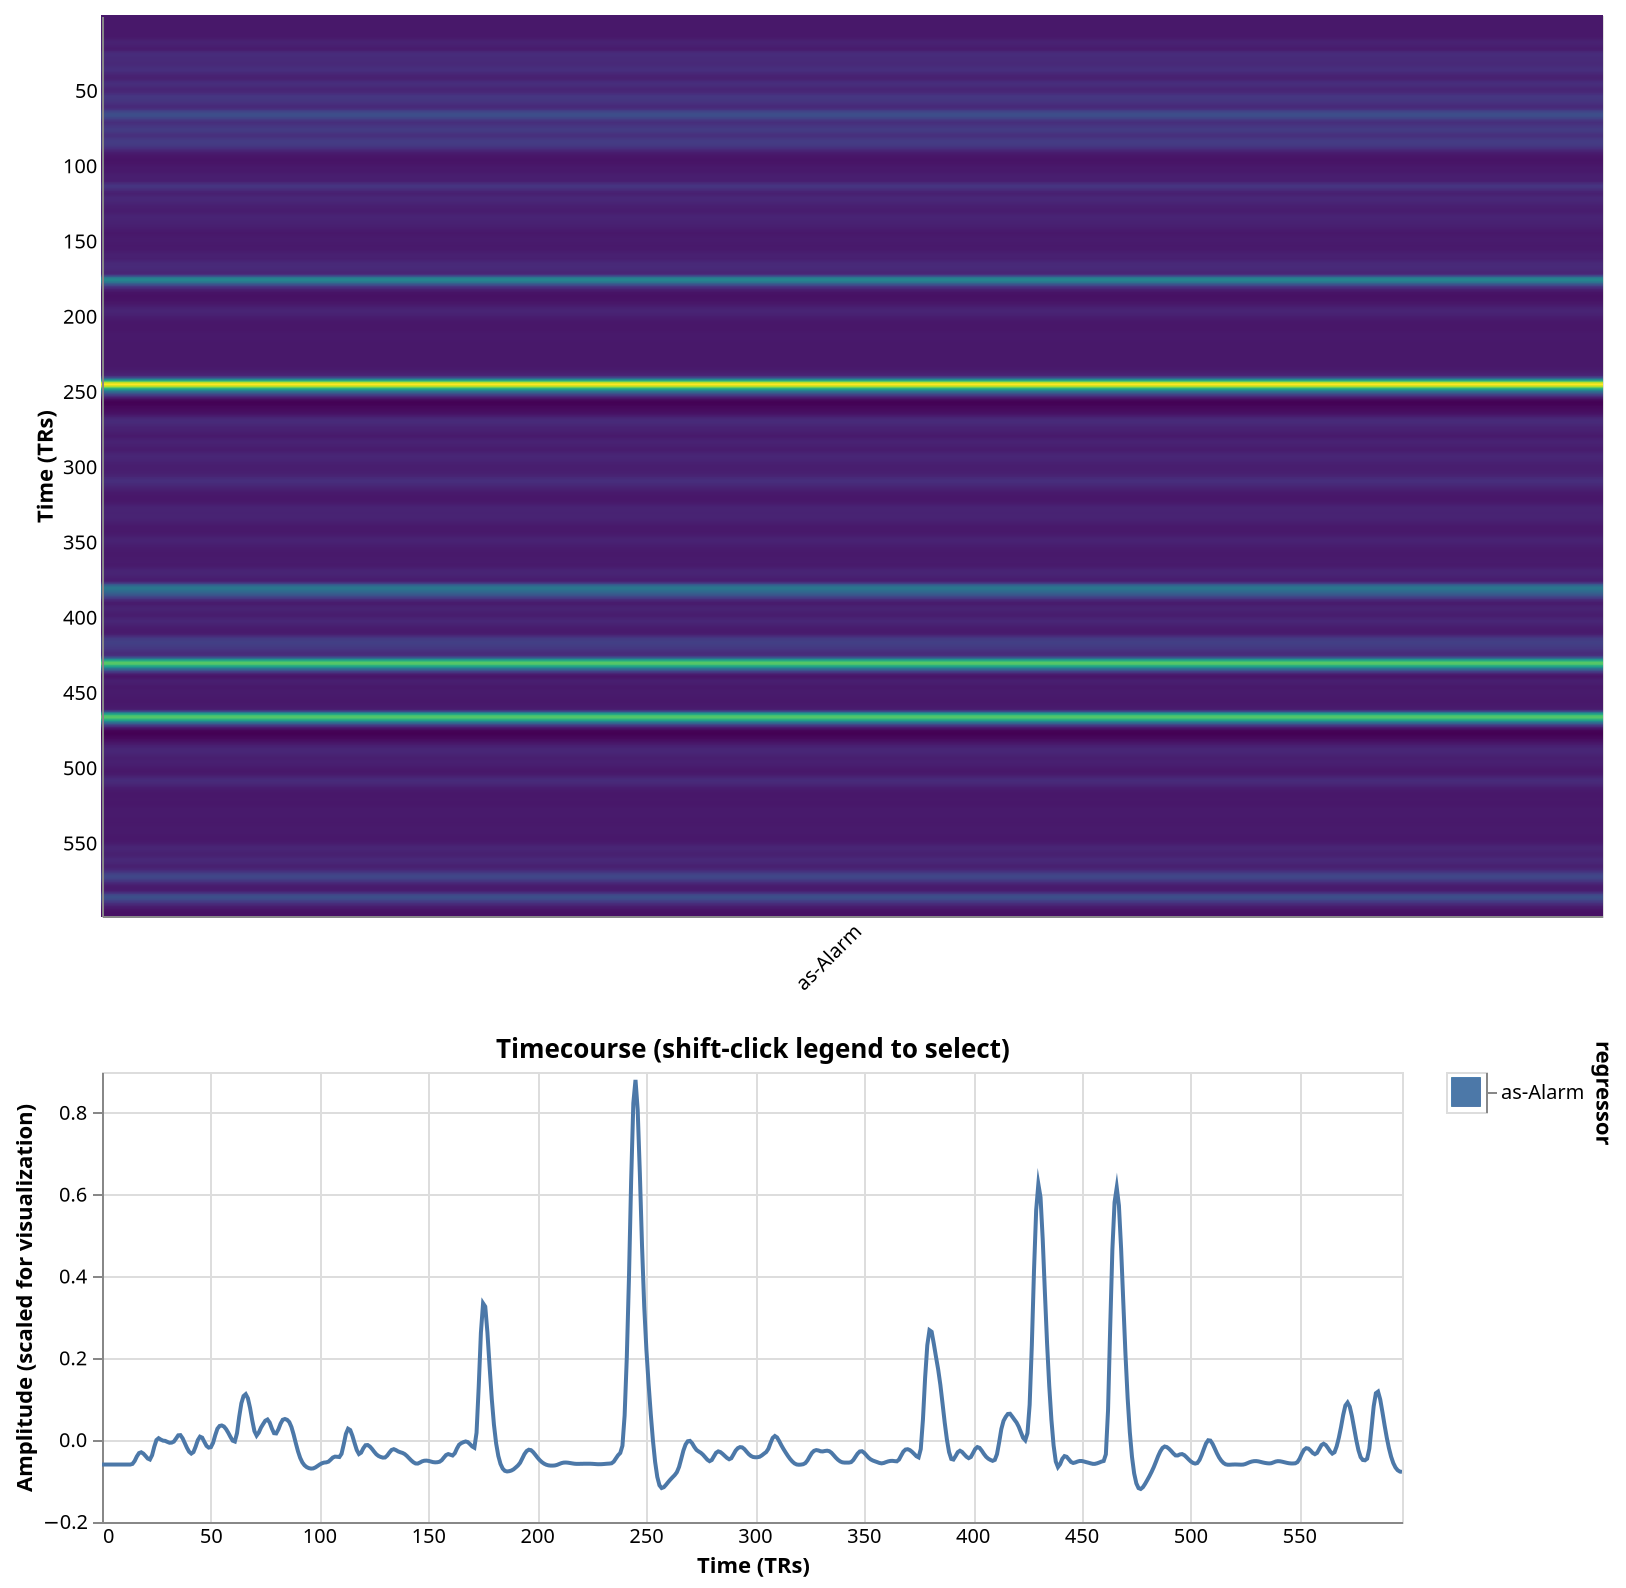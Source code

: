 {
  "$schema": "https://vega.github.io/schema/vega-lite/v5.json",
  "config": {
    "scale": {
      "bandPaddingInner": 0.0
    },
    "view": {
      "continuousHeight": 300,
      "continuousWidth": 400
    }
  },
  "data": {
    "name": "data-065bdaa052c67c791bea1b16aaa09c3f"
  },
  "datasets": {
    "data-065bdaa052c67c791bea1b16aaa09c3f": [
      {
        "regressor": "as-Alarm",
        "scan_number": 0,
        "value": -0.05954683531912407
      },
      {
        "regressor": "as-Alarm",
        "scan_number": 1,
        "value": -0.059546835518907895
      },
      {
        "regressor": "as-Alarm",
        "scan_number": 2,
        "value": -0.05954683481582051
      },
      {
        "regressor": "as-Alarm",
        "scan_number": 3,
        "value": -0.05954683708870191
      },
      {
        "regressor": "as-Alarm",
        "scan_number": 4,
        "value": -0.059546830130502514
      },
      {
        "regressor": "as-Alarm",
        "scan_number": 5,
        "value": -0.05954685061297371
      },
      {
        "regressor": "as-Alarm",
        "scan_number": 6,
        "value": -0.05954679214128581
      },
      {
        "regressor": "as-Alarm",
        "scan_number": 7,
        "value": -0.059546954843407995
      },
      {
        "regressor": "as-Alarm",
        "scan_number": 8,
        "value": -0.05954651211538439
      },
      {
        "regressor": "as-Alarm",
        "scan_number": 9,
        "value": -0.05954769387312461
      },
      {
        "regressor": "as-Alarm",
        "scan_number": 10,
        "value": -0.05954458629733064
      },
      {
        "regressor": "as-Alarm",
        "scan_number": 11,
        "value": -0.05955231398652349
      },
      {
        "regressor": "as-Alarm",
        "scan_number": 12,
        "value": -0.059534831586222525
      },
      {
        "regressor": "as-Alarm",
        "scan_number": 13,
        "value": -0.059526145436089
      },
      {
        "regressor": "as-Alarm",
        "scan_number": 14,
        "value": -0.05795952977092103
      },
      {
        "regressor": "as-Alarm",
        "scan_number": 15,
        "value": -0.050784669999684666
      },
      {
        "regressor": "as-Alarm",
        "scan_number": 16,
        "value": -0.039739609464003206
      },
      {
        "regressor": "as-Alarm",
        "scan_number": 17,
        "value": -0.031537362616057045
      },
      {
        "regressor": "as-Alarm",
        "scan_number": 18,
        "value": -0.029542643532107997
      },
      {
        "regressor": "as-Alarm",
        "scan_number": 19,
        "value": -0.03281688148061929
      },
      {
        "regressor": "as-Alarm",
        "scan_number": 20,
        "value": -0.038635328458967284
      },
      {
        "regressor": "as-Alarm",
        "scan_number": 21,
        "value": -0.0448300161787362
      },
      {
        "regressor": "as-Alarm",
        "scan_number": 22,
        "value": -0.04725602805496415
      },
      {
        "regressor": "as-Alarm",
        "scan_number": 23,
        "value": -0.03669228774681974
      },
      {
        "regressor": "as-Alarm",
        "scan_number": 24,
        "value": -0.016062248858886793
      },
      {
        "regressor": "as-Alarm",
        "scan_number": 25,
        "value": 0.0003314591457831439
      },
      {
        "regressor": "as-Alarm",
        "scan_number": 26,
        "value": 0.004820509761598959
      },
      {
        "regressor": "as-Alarm",
        "scan_number": 27,
        "value": 0.0014161530600144622
      },
      {
        "regressor": "as-Alarm",
        "scan_number": 28,
        "value": -0.001043504133221911
      },
      {
        "regressor": "as-Alarm",
        "scan_number": 29,
        "value": -0.001693093335136168
      },
      {
        "regressor": "as-Alarm",
        "scan_number": 30,
        "value": -0.004154336654267891
      },
      {
        "regressor": "as-Alarm",
        "scan_number": 31,
        "value": -0.006294004860667369
      },
      {
        "regressor": "as-Alarm",
        "scan_number": 32,
        "value": -0.005965528494207872
      },
      {
        "regressor": "as-Alarm",
        "scan_number": 33,
        "value": -0.0034484485164524748
      },
      {
        "regressor": "as-Alarm",
        "scan_number": 34,
        "value": 0.004001393578247204
      },
      {
        "regressor": "as-Alarm",
        "scan_number": 35,
        "value": 0.011822787440699017
      },
      {
        "regressor": "as-Alarm",
        "scan_number": 36,
        "value": 0.012367876214961592
      },
      {
        "regressor": "as-Alarm",
        "scan_number": 37,
        "value": 0.004786249093253353
      },
      {
        "regressor": "as-Alarm",
        "scan_number": 38,
        "value": -0.006765380097597171
      },
      {
        "regressor": "as-Alarm",
        "scan_number": 39,
        "value": -0.018541861207095858
      },
      {
        "regressor": "as-Alarm",
        "scan_number": 40,
        "value": -0.02817121522402362
      },
      {
        "regressor": "as-Alarm",
        "scan_number": 41,
        "value": -0.03272560222945288
      },
      {
        "regressor": "as-Alarm",
        "scan_number": 42,
        "value": -0.029058648863810953
      },
      {
        "regressor": "as-Alarm",
        "scan_number": 43,
        "value": -0.015729814538162343
      },
      {
        "regressor": "as-Alarm",
        "scan_number": 44,
        "value": 8.792470226212884e-05
      },
      {
        "regressor": "as-Alarm",
        "scan_number": 45,
        "value": 0.008600648482393782
      },
      {
        "regressor": "as-Alarm",
        "scan_number": 46,
        "value": 0.006241521258705927
      },
      {
        "regressor": "as-Alarm",
        "scan_number": 47,
        "value": -0.0040520716065503126
      },
      {
        "regressor": "as-Alarm",
        "scan_number": 48,
        "value": -0.013961710137218884
      },
      {
        "regressor": "as-Alarm",
        "scan_number": 49,
        "value": -0.018181891600020445
      },
      {
        "regressor": "as-Alarm",
        "scan_number": 50,
        "value": -0.017088957206708603
      },
      {
        "regressor": "as-Alarm",
        "scan_number": 51,
        "value": -0.006561994886127839
      },
      {
        "regressor": "as-Alarm",
        "scan_number": 52,
        "value": 0.012177172431523067
      },
      {
        "regressor": "as-Alarm",
        "scan_number": 53,
        "value": 0.027984179980507604
      },
      {
        "regressor": "as-Alarm",
        "scan_number": 54,
        "value": 0.03475560123659487
      },
      {
        "regressor": "as-Alarm",
        "scan_number": 55,
        "value": 0.03594296911065104
      },
      {
        "regressor": "as-Alarm",
        "scan_number": 56,
        "value": 0.03338944100908287
      },
      {
        "regressor": "as-Alarm",
        "scan_number": 57,
        "value": 0.026915815075313338
      },
      {
        "regressor": "as-Alarm",
        "scan_number": 58,
        "value": 0.017980284583054094
      },
      {
        "regressor": "as-Alarm",
        "scan_number": 59,
        "value": 0.00791465309206248
      },
      {
        "regressor": "as-Alarm",
        "scan_number": 60,
        "value": -0.0011457457209270998
      },
      {
        "regressor": "as-Alarm",
        "scan_number": 61,
        "value": -0.00326620936830382
      },
      {
        "regressor": "as-Alarm",
        "scan_number": 62,
        "value": 0.01717546297782011
      },
      {
        "regressor": "as-Alarm",
        "scan_number": 63,
        "value": 0.05692742553242673
      },
      {
        "regressor": "as-Alarm",
        "scan_number": 64,
        "value": 0.0901736274342444
      },
      {
        "regressor": "as-Alarm",
        "scan_number": 65,
        "value": 0.10781118258585755
      },
      {
        "regressor": "as-Alarm",
        "scan_number": 66,
        "value": 0.11244616531015811
      },
      {
        "regressor": "as-Alarm",
        "scan_number": 67,
        "value": 0.10240462149075198
      },
      {
        "regressor": "as-Alarm",
        "scan_number": 68,
        "value": 0.0785472096419796
      },
      {
        "regressor": "as-Alarm",
        "scan_number": 69,
        "value": 0.04832663459276702
      },
      {
        "regressor": "as-Alarm",
        "scan_number": 70,
        "value": 0.022057149739519413
      },
      {
        "regressor": "as-Alarm",
        "scan_number": 71,
        "value": 0.01125107793929537
      },
      {
        "regressor": "as-Alarm",
        "scan_number": 72,
        "value": 0.018655054237671543
      },
      {
        "regressor": "as-Alarm",
        "scan_number": 73,
        "value": 0.030694882501986435
      },
      {
        "regressor": "as-Alarm",
        "scan_number": 74,
        "value": 0.0394905753820145
      },
      {
        "regressor": "as-Alarm",
        "scan_number": 75,
        "value": 0.04762217370202001
      },
      {
        "regressor": "as-Alarm",
        "scan_number": 76,
        "value": 0.050531367909317275
      },
      {
        "regressor": "as-Alarm",
        "scan_number": 77,
        "value": 0.043190230929032125
      },
      {
        "regressor": "as-Alarm",
        "scan_number": 78,
        "value": 0.028715258516285733
      },
      {
        "regressor": "as-Alarm",
        "scan_number": 79,
        "value": 0.01710811628331056
      },
      {
        "regressor": "as-Alarm",
        "scan_number": 80,
        "value": 0.016502664161697937
      },
      {
        "regressor": "as-Alarm",
        "scan_number": 81,
        "value": 0.026420312046718502
      },
      {
        "regressor": "as-Alarm",
        "scan_number": 82,
        "value": 0.04035026279686007
      },
      {
        "regressor": "as-Alarm",
        "scan_number": 83,
        "value": 0.04993314730398843
      },
      {
        "regressor": "as-Alarm",
        "scan_number": 84,
        "value": 0.05178260917397881
      },
      {
        "regressor": "as-Alarm",
        "scan_number": 85,
        "value": 0.04979198009440586
      },
      {
        "regressor": "as-Alarm",
        "scan_number": 86,
        "value": 0.0443531273138718
      },
      {
        "regressor": "as-Alarm",
        "scan_number": 87,
        "value": 0.032212405777184074
      },
      {
        "regressor": "as-Alarm",
        "scan_number": 88,
        "value": 0.013780148386443591
      },
      {
        "regressor": "as-Alarm",
        "scan_number": 89,
        "value": -0.007289813246152736
      },
      {
        "regressor": "as-Alarm",
        "scan_number": 90,
        "value": -0.027106103270346217
      },
      {
        "regressor": "as-Alarm",
        "scan_number": 91,
        "value": -0.04311702674917596
      },
      {
        "regressor": "as-Alarm",
        "scan_number": 92,
        "value": -0.054342446682690164
      },
      {
        "regressor": "as-Alarm",
        "scan_number": 93,
        "value": -0.061478704875459096
      },
      {
        "regressor": "as-Alarm",
        "scan_number": 94,
        "value": -0.06583341103175681
      },
      {
        "regressor": "as-Alarm",
        "scan_number": 95,
        "value": -0.06833763258265094
      },
      {
        "regressor": "as-Alarm",
        "scan_number": 96,
        "value": -0.06946611987152673
      },
      {
        "regressor": "as-Alarm",
        "scan_number": 97,
        "value": -0.06898696524218122
      },
      {
        "regressor": "as-Alarm",
        "scan_number": 98,
        "value": -0.06662266009222752
      },
      {
        "regressor": "as-Alarm",
        "scan_number": 99,
        "value": -0.06305940532980088
      },
      {
        "regressor": "as-Alarm",
        "scan_number": 100,
        "value": -0.0593796659613572
      },
      {
        "regressor": "as-Alarm",
        "scan_number": 101,
        "value": -0.05644317439388902
      },
      {
        "regressor": "as-Alarm",
        "scan_number": 102,
        "value": -0.05474743974942496
      },
      {
        "regressor": "as-Alarm",
        "scan_number": 103,
        "value": -0.054210042167464584
      },
      {
        "regressor": "as-Alarm",
        "scan_number": 104,
        "value": -0.05250592948917439
      },
      {
        "regressor": "as-Alarm",
        "scan_number": 105,
        "value": -0.047676755699971755
      },
      {
        "regressor": "as-Alarm",
        "scan_number": 106,
        "value": -0.042475624116497294
      },
      {
        "regressor": "as-Alarm",
        "scan_number": 107,
        "value": -0.04018901231601167
      },
      {
        "regressor": "as-Alarm",
        "scan_number": 108,
        "value": -0.04058542127818246
      },
      {
        "regressor": "as-Alarm",
        "scan_number": 109,
        "value": -0.041181786203800426
      },
      {
        "regressor": "as-Alarm",
        "scan_number": 110,
        "value": -0.033329507016952135
      },
      {
        "regressor": "as-Alarm",
        "scan_number": 111,
        "value": -0.010236237249136615
      },
      {
        "regressor": "as-Alarm",
        "scan_number": 112,
        "value": 0.015344463140071367
      },
      {
        "regressor": "as-Alarm",
        "scan_number": 113,
        "value": 0.02799872052070769
      },
      {
        "regressor": "as-Alarm",
        "scan_number": 114,
        "value": 0.024747307008537788
      },
      {
        "regressor": "as-Alarm",
        "scan_number": 115,
        "value": 0.010733196549589215
      },
      {
        "regressor": "as-Alarm",
        "scan_number": 116,
        "value": -0.0072724705934496415
      },
      {
        "regressor": "as-Alarm",
        "scan_number": 117,
        "value": -0.02422545561599313
      },
      {
        "regressor": "as-Alarm",
        "scan_number": 118,
        "value": -0.03388684494566788
      },
      {
        "regressor": "as-Alarm",
        "scan_number": 119,
        "value": -0.030439684312874155
      },
      {
        "regressor": "as-Alarm",
        "scan_number": 120,
        "value": -0.019760248934546653
      },
      {
        "regressor": "as-Alarm",
        "scan_number": 121,
        "value": -0.01238872688317878
      },
      {
        "regressor": "as-Alarm",
        "scan_number": 122,
        "value": -0.011811232166282564
      },
      {
        "regressor": "as-Alarm",
        "scan_number": 123,
        "value": -0.015497940969453556
      },
      {
        "regressor": "as-Alarm",
        "scan_number": 124,
        "value": -0.021365796044723575
      },
      {
        "regressor": "as-Alarm",
        "scan_number": 125,
        "value": -0.028336153477962596
      },
      {
        "regressor": "as-Alarm",
        "scan_number": 126,
        "value": -0.03456797565975993
      },
      {
        "regressor": "as-Alarm",
        "scan_number": 127,
        "value": -0.038673344400842614
      },
      {
        "regressor": "as-Alarm",
        "scan_number": 128,
        "value": -0.04110431343076685
      },
      {
        "regressor": "as-Alarm",
        "scan_number": 129,
        "value": -0.04263090638813475
      },
      {
        "regressor": "as-Alarm",
        "scan_number": 130,
        "value": -0.042222815692781
      },
      {
        "regressor": "as-Alarm",
        "scan_number": 131,
        "value": -0.037552393300687076
      },
      {
        "regressor": "as-Alarm",
        "scan_number": 132,
        "value": -0.0300531671877897
      },
      {
        "regressor": "as-Alarm",
        "scan_number": 133,
        "value": -0.02383733250763799
      },
      {
        "regressor": "as-Alarm",
        "scan_number": 134,
        "value": -0.021991936345816445
      },
      {
        "regressor": "as-Alarm",
        "scan_number": 135,
        "value": -0.024280615589108205
      },
      {
        "regressor": "as-Alarm",
        "scan_number": 136,
        "value": -0.027459117856311787
      },
      {
        "regressor": "as-Alarm",
        "scan_number": 137,
        "value": -0.029512405408265066
      },
      {
        "regressor": "as-Alarm",
        "scan_number": 138,
        "value": -0.031143652521174042
      },
      {
        "regressor": "as-Alarm",
        "scan_number": 139,
        "value": -0.03395288208729554
      },
      {
        "regressor": "as-Alarm",
        "scan_number": 140,
        "value": -0.03848534278630482
      },
      {
        "regressor": "as-Alarm",
        "scan_number": 141,
        "value": -0.04397385157124961
      },
      {
        "regressor": "as-Alarm",
        "scan_number": 142,
        "value": -0.04939873240568487
      },
      {
        "regressor": "as-Alarm",
        "scan_number": 143,
        "value": -0.05394844863624405
      },
      {
        "regressor": "as-Alarm",
        "scan_number": 144,
        "value": -0.05693680516831705
      },
      {
        "regressor": "as-Alarm",
        "scan_number": 145,
        "value": -0.05717577634719844
      },
      {
        "regressor": "as-Alarm",
        "scan_number": 146,
        "value": -0.05468256635992313
      },
      {
        "regressor": "as-Alarm",
        "scan_number": 147,
        "value": -0.051790842323310174
      },
      {
        "regressor": "as-Alarm",
        "scan_number": 148,
        "value": -0.05021024547603817
      },
      {
        "regressor": "as-Alarm",
        "scan_number": 149,
        "value": -0.04991928052622237
      },
      {
        "regressor": "as-Alarm",
        "scan_number": 150,
        "value": -0.050655002534578636
      },
      {
        "regressor": "as-Alarm",
        "scan_number": 151,
        "value": -0.052146796602726565
      },
      {
        "regressor": "as-Alarm",
        "scan_number": 152,
        "value": -0.053603491265323155
      },
      {
        "regressor": "as-Alarm",
        "scan_number": 153,
        "value": -0.054173604884160176
      },
      {
        "regressor": "as-Alarm",
        "scan_number": 154,
        "value": -0.05388865276421156
      },
      {
        "regressor": "as-Alarm",
        "scan_number": 155,
        "value": -0.05271149537976596
      },
      {
        "regressor": "as-Alarm",
        "scan_number": 156,
        "value": -0.049072690330808334
      },
      {
        "regressor": "as-Alarm",
        "scan_number": 157,
        "value": -0.04248093797257691
      },
      {
        "regressor": "as-Alarm",
        "scan_number": 158,
        "value": -0.036341032002591846
      },
      {
        "regressor": "as-Alarm",
        "scan_number": 159,
        "value": -0.033972641072140056
      },
      {
        "regressor": "as-Alarm",
        "scan_number": 160,
        "value": -0.035615651012934256
      },
      {
        "regressor": "as-Alarm",
        "scan_number": 161,
        "value": -0.037438487614029944
      },
      {
        "regressor": "as-Alarm",
        "scan_number": 162,
        "value": -0.032062400206578176
      },
      {
        "regressor": "as-Alarm",
        "scan_number": 163,
        "value": -0.020324650748314323
      },
      {
        "regressor": "as-Alarm",
        "scan_number": 164,
        "value": -0.0110137037070482
      },
      {
        "regressor": "as-Alarm",
        "scan_number": 165,
        "value": -0.007190774434185722
      },
      {
        "regressor": "as-Alarm",
        "scan_number": 166,
        "value": -0.004755523396160861
      },
      {
        "regressor": "as-Alarm",
        "scan_number": 167,
        "value": -0.0031234487984269604
      },
      {
        "regressor": "as-Alarm",
        "scan_number": 168,
        "value": -0.00473178302794072
      },
      {
        "regressor": "as-Alarm",
        "scan_number": 169,
        "value": -0.009704680561202456
      },
      {
        "regressor": "as-Alarm",
        "scan_number": 170,
        "value": -0.015285123497564015
      },
      {
        "regressor": "as-Alarm",
        "scan_number": 171,
        "value": -0.01840668004574364
      },
      {
        "regressor": "as-Alarm",
        "scan_number": 172,
        "value": 0.01816724795938028
      },
      {
        "regressor": "as-Alarm",
        "scan_number": 173,
        "value": 0.13090499628979063
      },
      {
        "regressor": "as-Alarm",
        "scan_number": 174,
        "value": 0.2625090965486549
      },
      {
        "regressor": "as-Alarm",
        "scan_number": 175,
        "value": 0.3346236213831529
      },
      {
        "regressor": "as-Alarm",
        "scan_number": 176,
        "value": 0.32656865370041344
      },
      {
        "regressor": "as-Alarm",
        "scan_number": 177,
        "value": 0.2631407036524772
      },
      {
        "regressor": "as-Alarm",
        "scan_number": 178,
        "value": 0.1795790584009971
      },
      {
        "regressor": "as-Alarm",
        "scan_number": 179,
        "value": 0.10066462511112907
      },
      {
        "regressor": "as-Alarm",
        "scan_number": 180,
        "value": 0.03742115644324119
      },
      {
        "regressor": "as-Alarm",
        "scan_number": 181,
        "value": -0.008046685907846353
      },
      {
        "regressor": "as-Alarm",
        "scan_number": 182,
        "value": -0.038500697026682004
      },
      {
        "regressor": "as-Alarm",
        "scan_number": 183,
        "value": -0.05803291396767495
      },
      {
        "regressor": "as-Alarm",
        "scan_number": 184,
        "value": -0.06942834337687527
      },
      {
        "regressor": "as-Alarm",
        "scan_number": 185,
        "value": -0.07493005609204031
      },
      {
        "regressor": "as-Alarm",
        "scan_number": 186,
        "value": -0.0764484879475554
      },
      {
        "regressor": "as-Alarm",
        "scan_number": 187,
        "value": -0.07576491951492154
      },
      {
        "regressor": "as-Alarm",
        "scan_number": 188,
        "value": -0.07419187558486454
      },
      {
        "regressor": "as-Alarm",
        "scan_number": 189,
        "value": -0.07128700105649727
      },
      {
        "regressor": "as-Alarm",
        "scan_number": 190,
        "value": -0.06673646359522577
      },
      {
        "regressor": "as-Alarm",
        "scan_number": 191,
        "value": -0.06194461694793818
      },
      {
        "regressor": "as-Alarm",
        "scan_number": 192,
        "value": -0.05534770783628317
      },
      {
        "regressor": "as-Alarm",
        "scan_number": 193,
        "value": -0.04477931863980943
      },
      {
        "regressor": "as-Alarm",
        "scan_number": 194,
        "value": -0.03399882316908272
      },
      {
        "regressor": "as-Alarm",
        "scan_number": 195,
        "value": -0.026564796143157567
      },
      {
        "regressor": "as-Alarm",
        "scan_number": 196,
        "value": -0.02330139346096293
      },
      {
        "regressor": "as-Alarm",
        "scan_number": 197,
        "value": -0.024423250830009548
      },
      {
        "regressor": "as-Alarm",
        "scan_number": 198,
        "value": -0.029116335726993965
      },
      {
        "regressor": "as-Alarm",
        "scan_number": 199,
        "value": -0.03574885449781127
      },
      {
        "regressor": "as-Alarm",
        "scan_number": 200,
        "value": -0.04259744327391652
      },
      {
        "regressor": "as-Alarm",
        "scan_number": 201,
        "value": -0.048677527273288806
      },
      {
        "regressor": "as-Alarm",
        "scan_number": 202,
        "value": -0.05361867174777885
      },
      {
        "regressor": "as-Alarm",
        "scan_number": 203,
        "value": -0.057348444904515475
      },
      {
        "regressor": "as-Alarm",
        "scan_number": 204,
        "value": -0.05995699108418184
      },
      {
        "regressor": "as-Alarm",
        "scan_number": 205,
        "value": -0.06147354544988615
      },
      {
        "regressor": "as-Alarm",
        "scan_number": 206,
        "value": -0.062119880501425334
      },
      {
        "regressor": "as-Alarm",
        "scan_number": 207,
        "value": -0.06216895377915834
      },
      {
        "regressor": "as-Alarm",
        "scan_number": 208,
        "value": -0.06171732486561694
      },
      {
        "regressor": "as-Alarm",
        "scan_number": 209,
        "value": -0.060338132367158404
      },
      {
        "regressor": "as-Alarm",
        "scan_number": 210,
        "value": -0.05813522469982229
      },
      {
        "regressor": "as-Alarm",
        "scan_number": 211,
        "value": -0.0560328742098089
      },
      {
        "regressor": "as-Alarm",
        "scan_number": 212,
        "value": -0.05481616136606277
      },
      {
        "regressor": "as-Alarm",
        "scan_number": 213,
        "value": -0.05458050695846823
      },
      {
        "regressor": "as-Alarm",
        "scan_number": 214,
        "value": -0.055037172417027595
      },
      {
        "regressor": "as-Alarm",
        "scan_number": 215,
        "value": -0.0558708730612144
      },
      {
        "regressor": "as-Alarm",
        "scan_number": 216,
        "value": -0.05679337492299826
      },
      {
        "regressor": "as-Alarm",
        "scan_number": 217,
        "value": -0.05757623447935281
      },
      {
        "regressor": "as-Alarm",
        "scan_number": 218,
        "value": -0.05795081814272652
      },
      {
        "regressor": "as-Alarm",
        "scan_number": 219,
        "value": -0.05789222285804425
      },
      {
        "regressor": "as-Alarm",
        "scan_number": 220,
        "value": -0.05774617234389303
      },
      {
        "regressor": "as-Alarm",
        "scan_number": 221,
        "value": -0.05764844093454069
      },
      {
        "regressor": "as-Alarm",
        "scan_number": 222,
        "value": -0.057560440447837355
      },
      {
        "regressor": "as-Alarm",
        "scan_number": 223,
        "value": -0.0575054046900088
      },
      {
        "regressor": "as-Alarm",
        "scan_number": 224,
        "value": -0.057546923493236785
      },
      {
        "regressor": "as-Alarm",
        "scan_number": 225,
        "value": -0.05775335734606332
      },
      {
        "regressor": "as-Alarm",
        "scan_number": 226,
        "value": -0.05811915280633069
      },
      {
        "regressor": "as-Alarm",
        "scan_number": 227,
        "value": -0.058523108747312896
      },
      {
        "regressor": "as-Alarm",
        "scan_number": 228,
        "value": -0.05879638366351173
      },
      {
        "regressor": "as-Alarm",
        "scan_number": 229,
        "value": -0.058768327691950284
      },
      {
        "regressor": "as-Alarm",
        "scan_number": 230,
        "value": -0.05843558111624422
      },
      {
        "regressor": "as-Alarm",
        "scan_number": 231,
        "value": -0.05798731350331754
      },
      {
        "regressor": "as-Alarm",
        "scan_number": 232,
        "value": -0.0575327650225154
      },
      {
        "regressor": "as-Alarm",
        "scan_number": 233,
        "value": -0.05720884824868855
      },
      {
        "regressor": "as-Alarm",
        "scan_number": 234,
        "value": -0.056478874768515944
      },
      {
        "regressor": "as-Alarm",
        "scan_number": 235,
        "value": -0.0525054222306156
      },
      {
        "regressor": "as-Alarm",
        "scan_number": 236,
        "value": -0.04454408884751891
      },
      {
        "regressor": "as-Alarm",
        "scan_number": 237,
        "value": -0.03680888358420649
      },
      {
        "regressor": "as-Alarm",
        "scan_number": 238,
        "value": -0.03130150605511933
      },
      {
        "regressor": "as-Alarm",
        "scan_number": 239,
        "value": -0.013625969972975922
      },
      {
        "regressor": "as-Alarm",
        "scan_number": 240,
        "value": 0.06024941311806909
      },
      {
        "regressor": "as-Alarm",
        "scan_number": 241,
        "value": 0.20151951376026778
      },
      {
        "regressor": "as-Alarm",
        "scan_number": 242,
        "value": 0.3968478314071206
      },
      {
        "regressor": "as-Alarm",
        "scan_number": 243,
        "value": 0.6345908528964774
      },
      {
        "regressor": "as-Alarm",
        "scan_number": 244,
        "value": 0.8237190968999418
      },
      {
        "regressor": "as-Alarm",
        "scan_number": 245,
        "value": 0.880724458111502
      },
      {
        "regressor": "as-Alarm",
        "scan_number": 246,
        "value": 0.8075983628525358
      },
      {
        "regressor": "as-Alarm",
        "scan_number": 247,
        "value": 0.6519749597019521
      },
      {
        "regressor": "as-Alarm",
        "scan_number": 248,
        "value": 0.4743920671325022
      },
      {
        "regressor": "as-Alarm",
        "scan_number": 249,
        "value": 0.327519908649072
      },
      {
        "regressor": "as-Alarm",
        "scan_number": 250,
        "value": 0.22166460985659237
      },
      {
        "regressor": "as-Alarm",
        "scan_number": 251,
        "value": 0.13822731100421826
      },
      {
        "regressor": "as-Alarm",
        "scan_number": 252,
        "value": 0.06451509430281173
      },
      {
        "regressor": "as-Alarm",
        "scan_number": 253,
        "value": -0.00038768770063864763
      },
      {
        "regressor": "as-Alarm",
        "scan_number": 254,
        "value": -0.052836384142255555
      },
      {
        "regressor": "as-Alarm",
        "scan_number": 255,
        "value": -0.08971885090988081
      },
      {
        "regressor": "as-Alarm",
        "scan_number": 256,
        "value": -0.11028503294582764
      },
      {
        "regressor": "as-Alarm",
        "scan_number": 257,
        "value": -0.11699538284226743
      },
      {
        "regressor": "as-Alarm",
        "scan_number": 258,
        "value": -0.11493417660938032
      },
      {
        "regressor": "as-Alarm",
        "scan_number": 259,
        "value": -0.10911624417458893
      },
      {
        "regressor": "as-Alarm",
        "scan_number": 260,
        "value": -0.10253987008056001
      },
      {
        "regressor": "as-Alarm",
        "scan_number": 261,
        "value": -0.0963555246373271
      },
      {
        "regressor": "as-Alarm",
        "scan_number": 262,
        "value": -0.09069663148963267
      },
      {
        "regressor": "as-Alarm",
        "scan_number": 263,
        "value": -0.08527871569178279
      },
      {
        "regressor": "as-Alarm",
        "scan_number": 264,
        "value": -0.07823259026482354
      },
      {
        "regressor": "as-Alarm",
        "scan_number": 265,
        "value": -0.06538529773203833
      },
      {
        "regressor": "as-Alarm",
        "scan_number": 266,
        "value": -0.045701914954137904
      },
      {
        "regressor": "as-Alarm",
        "scan_number": 267,
        "value": -0.025285053202775774
      },
      {
        "regressor": "as-Alarm",
        "scan_number": 268,
        "value": -0.0105007513836808
      },
      {
        "regressor": "as-Alarm",
        "scan_number": 269,
        "value": -0.002616965155080116
      },
      {
        "regressor": "as-Alarm",
        "scan_number": 270,
        "value": -0.0017125854268368091
      },
      {
        "regressor": "as-Alarm",
        "scan_number": 271,
        "value": -0.0073461650324336365
      },
      {
        "regressor": "as-Alarm",
        "scan_number": 272,
        "value": -0.01648432034594356
      },
      {
        "regressor": "as-Alarm",
        "scan_number": 273,
        "value": -0.023760549956886156
      },
      {
        "regressor": "as-Alarm",
        "scan_number": 274,
        "value": -0.027621906305259698
      },
      {
        "regressor": "as-Alarm",
        "scan_number": 275,
        "value": -0.030871264405875534
      },
      {
        "regressor": "as-Alarm",
        "scan_number": 276,
        "value": -0.035617716335326205
      },
      {
        "regressor": "as-Alarm",
        "scan_number": 277,
        "value": -0.041685743446923135
      },
      {
        "regressor": "as-Alarm",
        "scan_number": 278,
        "value": -0.04773243599270982
      },
      {
        "regressor": "as-Alarm",
        "scan_number": 279,
        "value": -0.05133719039537669
      },
      {
        "regressor": "as-Alarm",
        "scan_number": 280,
        "value": -0.04858531214980673
      },
      {
        "regressor": "as-Alarm",
        "scan_number": 281,
        "value": -0.03951102568186867
      },
      {
        "regressor": "as-Alarm",
        "scan_number": 282,
        "value": -0.030754118978211082
      },
      {
        "regressor": "as-Alarm",
        "scan_number": 283,
        "value": -0.027409491347234045
      },
      {
        "regressor": "as-Alarm",
        "scan_number": 284,
        "value": -0.02918105189166973
      },
      {
        "regressor": "as-Alarm",
        "scan_number": 285,
        "value": -0.033467424864004613
      },
      {
        "regressor": "as-Alarm",
        "scan_number": 286,
        "value": -0.03846052294862562
      },
      {
        "regressor": "as-Alarm",
        "scan_number": 287,
        "value": -0.04334447125622407
      },
      {
        "regressor": "as-Alarm",
        "scan_number": 288,
        "value": -0.046621572226861405
      },
      {
        "regressor": "as-Alarm",
        "scan_number": 289,
        "value": -0.04407962243919734
      },
      {
        "regressor": "as-Alarm",
        "scan_number": 290,
        "value": -0.03491816482196122
      },
      {
        "regressor": "as-Alarm",
        "scan_number": 291,
        "value": -0.02540085876646414
      },
      {
        "regressor": "as-Alarm",
        "scan_number": 292,
        "value": -0.0194767313490168
      },
      {
        "regressor": "as-Alarm",
        "scan_number": 293,
        "value": -0.016937618704943074
      },
      {
        "regressor": "as-Alarm",
        "scan_number": 294,
        "value": -0.017627439314363072
      },
      {
        "regressor": "as-Alarm",
        "scan_number": 295,
        "value": -0.02175098552396808
      },
      {
        "regressor": "as-Alarm",
        "scan_number": 296,
        "value": -0.02809484516834851
      },
      {
        "regressor": "as-Alarm",
        "scan_number": 297,
        "value": -0.03410636885363285
      },
      {
        "regressor": "as-Alarm",
        "scan_number": 298,
        "value": -0.03849555748880937
      },
      {
        "regressor": "as-Alarm",
        "scan_number": 299,
        "value": -0.04103161908760879
      },
      {
        "regressor": "as-Alarm",
        "scan_number": 300,
        "value": -0.04183039086570167
      },
      {
        "regressor": "as-Alarm",
        "scan_number": 301,
        "value": -0.04164263727847576
      },
      {
        "regressor": "as-Alarm",
        "scan_number": 302,
        "value": -0.04051544383514358
      },
      {
        "regressor": "as-Alarm",
        "scan_number": 303,
        "value": -0.03726286154247468
      },
      {
        "regressor": "as-Alarm",
        "scan_number": 304,
        "value": -0.03303379445955612
      },
      {
        "regressor": "as-Alarm",
        "scan_number": 305,
        "value": -0.029115851944110493
      },
      {
        "regressor": "as-Alarm",
        "scan_number": 306,
        "value": -0.021173497473146133
      },
      {
        "regressor": "as-Alarm",
        "scan_number": 307,
        "value": -0.007070417740307416
      },
      {
        "regressor": "as-Alarm",
        "scan_number": 308,
        "value": 0.005505185391825907
      },
      {
        "regressor": "as-Alarm",
        "scan_number": 309,
        "value": 0.01018602611571259
      },
      {
        "regressor": "as-Alarm",
        "scan_number": 310,
        "value": 0.006619779713727477
      },
      {
        "regressor": "as-Alarm",
        "scan_number": 311,
        "value": -0.0024038324099263
      },
      {
        "regressor": "as-Alarm",
        "scan_number": 312,
        "value": -0.012707940582899221
      },
      {
        "regressor": "as-Alarm",
        "scan_number": 313,
        "value": -0.021979359192327623
      },
      {
        "regressor": "as-Alarm",
        "scan_number": 314,
        "value": -0.030506032560768226
      },
      {
        "regressor": "as-Alarm",
        "scan_number": 315,
        "value": -0.038613941803524066
      },
      {
        "regressor": "as-Alarm",
        "scan_number": 316,
        "value": -0.04592246865546828
      },
      {
        "regressor": "as-Alarm",
        "scan_number": 317,
        "value": -0.052063628300747004
      },
      {
        "regressor": "as-Alarm",
        "scan_number": 318,
        "value": -0.056715729967305395
      },
      {
        "regressor": "as-Alarm",
        "scan_number": 319,
        "value": -0.059342014488874543
      },
      {
        "regressor": "as-Alarm",
        "scan_number": 320,
        "value": -0.06004484871441316
      },
      {
        "regressor": "as-Alarm",
        "scan_number": 321,
        "value": -0.05967195264338367
      },
      {
        "regressor": "as-Alarm",
        "scan_number": 322,
        "value": -0.058740584155404174
      },
      {
        "regressor": "as-Alarm",
        "scan_number": 323,
        "value": -0.0559412171663156
      },
      {
        "regressor": "as-Alarm",
        "scan_number": 324,
        "value": -0.049257917853293136
      },
      {
        "regressor": "as-Alarm",
        "scan_number": 325,
        "value": -0.0398034209340226
      },
      {
        "regressor": "as-Alarm",
        "scan_number": 326,
        "value": -0.03118406840072109
      },
      {
        "regressor": "as-Alarm",
        "scan_number": 327,
        "value": -0.025956711266975838
      },
      {
        "regressor": "as-Alarm",
        "scan_number": 328,
        "value": -0.024186960360767593
      },
      {
        "regressor": "as-Alarm",
        "scan_number": 329,
        "value": -0.025129351115358144
      },
      {
        "regressor": "as-Alarm",
        "scan_number": 330,
        "value": -0.027148761789006243
      },
      {
        "regressor": "as-Alarm",
        "scan_number": 331,
        "value": -0.027543742556825842
      },
      {
        "regressor": "as-Alarm",
        "scan_number": 332,
        "value": -0.0263748993414694
      },
      {
        "regressor": "as-Alarm",
        "scan_number": 333,
        "value": -0.025690769361189962
      },
      {
        "regressor": "as-Alarm",
        "scan_number": 334,
        "value": -0.026913943065514166
      },
      {
        "regressor": "as-Alarm",
        "scan_number": 335,
        "value": -0.030798534560644353
      },
      {
        "regressor": "as-Alarm",
        "scan_number": 336,
        "value": -0.03668926778636089
      },
      {
        "regressor": "as-Alarm",
        "scan_number": 337,
        "value": -0.042822277046792936
      },
      {
        "regressor": "as-Alarm",
        "scan_number": 338,
        "value": -0.04799103124473958
      },
      {
        "regressor": "as-Alarm",
        "scan_number": 339,
        "value": -0.05188806770639946
      },
      {
        "regressor": "as-Alarm",
        "scan_number": 340,
        "value": -0.05412584299973719
      },
      {
        "regressor": "as-Alarm",
        "scan_number": 341,
        "value": -0.05477775404982319
      },
      {
        "regressor": "as-Alarm",
        "scan_number": 342,
        "value": -0.054750036177033626
      },
      {
        "regressor": "as-Alarm",
        "scan_number": 343,
        "value": -0.054800316458331916
      },
      {
        "regressor": "as-Alarm",
        "scan_number": 344,
        "value": -0.05365254894356098
      },
      {
        "regressor": "as-Alarm",
        "scan_number": 345,
        "value": -0.04865773189063699
      },
      {
        "regressor": "as-Alarm",
        "scan_number": 346,
        "value": -0.04065541425045897
      },
      {
        "regressor": "as-Alarm",
        "scan_number": 347,
        "value": -0.032770144557290534
      },
      {
        "regressor": "as-Alarm",
        "scan_number": 348,
        "value": -0.02759733055881478
      },
      {
        "regressor": "as-Alarm",
        "scan_number": 349,
        "value": -0.026982056843599417
      },
      {
        "regressor": "as-Alarm",
        "scan_number": 350,
        "value": -0.03069286590433673
      },
      {
        "regressor": "as-Alarm",
        "scan_number": 351,
        "value": -0.03666356811814471
      },
      {
        "regressor": "as-Alarm",
        "scan_number": 352,
        "value": -0.04260765281856425
      },
      {
        "regressor": "as-Alarm",
        "scan_number": 353,
        "value": -0.046997342174651686
      },
      {
        "regressor": "as-Alarm",
        "scan_number": 354,
        "value": -0.049754091376536844
      },
      {
        "regressor": "as-Alarm",
        "scan_number": 355,
        "value": -0.051739807606796036
      },
      {
        "regressor": "as-Alarm",
        "scan_number": 356,
        "value": -0.0536529625537827
      },
      {
        "regressor": "as-Alarm",
        "scan_number": 357,
        "value": -0.05563072476666565
      },
      {
        "regressor": "as-Alarm",
        "scan_number": 358,
        "value": -0.056696104028361796
      },
      {
        "regressor": "as-Alarm",
        "scan_number": 359,
        "value": -0.05573720436760002
      },
      {
        "regressor": "as-Alarm",
        "scan_number": 360,
        "value": -0.05367896003654237
      },
      {
        "regressor": "as-Alarm",
        "scan_number": 361,
        "value": -0.05188455172777638
      },
      {
        "regressor": "as-Alarm",
        "scan_number": 362,
        "value": -0.05075947364584182
      },
      {
        "regressor": "as-Alarm",
        "scan_number": 363,
        "value": -0.05048517644782677
      },
      {
        "regressor": "as-Alarm",
        "scan_number": 364,
        "value": -0.05119027315034965
      },
      {
        "regressor": "as-Alarm",
        "scan_number": 365,
        "value": -0.05171129055438177
      },
      {
        "regressor": "as-Alarm",
        "scan_number": 366,
        "value": -0.04745536513076585
      },
      {
        "regressor": "as-Alarm",
        "scan_number": 367,
        "value": -0.03751858743785169
      },
      {
        "regressor": "as-Alarm",
        "scan_number": 368,
        "value": -0.02790513790802177
      },
      {
        "regressor": "as-Alarm",
        "scan_number": 369,
        "value": -0.022897301786903728
      },
      {
        "regressor": "as-Alarm",
        "scan_number": 370,
        "value": -0.022093759755513247
      },
      {
        "regressor": "as-Alarm",
        "scan_number": 371,
        "value": -0.0242451768072017
      },
      {
        "regressor": "as-Alarm",
        "scan_number": 372,
        "value": -0.02851149339055602
      },
      {
        "regressor": "as-Alarm",
        "scan_number": 373,
        "value": -0.03372207857612956
      },
      {
        "regressor": "as-Alarm",
        "scan_number": 374,
        "value": -0.03920277626316025
      },
      {
        "regressor": "as-Alarm",
        "scan_number": 375,
        "value": -0.04201639475093728
      },
      {
        "regressor": "as-Alarm",
        "scan_number": 376,
        "value": -0.021722893412425406
      },
      {
        "regressor": "as-Alarm",
        "scan_number": 377,
        "value": 0.05034133116458492
      },
      {
        "regressor": "as-Alarm",
        "scan_number": 378,
        "value": 0.1526481847137134
      },
      {
        "regressor": "as-Alarm",
        "scan_number": 379,
        "value": 0.2321173997075527
      },
      {
        "regressor": "as-Alarm",
        "scan_number": 380,
        "value": 0.26875227461131046
      },
      {
        "regressor": "as-Alarm",
        "scan_number": 381,
        "value": 0.2649146563356593
      },
      {
        "regressor": "as-Alarm",
        "scan_number": 382,
        "value": 0.23555445152792923
      },
      {
        "regressor": "as-Alarm",
        "scan_number": 383,
        "value": 0.2034925184494732
      },
      {
        "regressor": "as-Alarm",
        "scan_number": 384,
        "value": 0.17276215181721866
      },
      {
        "regressor": "as-Alarm",
        "scan_number": 385,
        "value": 0.1352549830510074
      },
      {
        "regressor": "as-Alarm",
        "scan_number": 386,
        "value": 0.08966832311983383
      },
      {
        "regressor": "as-Alarm",
        "scan_number": 387,
        "value": 0.04290725171378775
      },
      {
        "regressor": "as-Alarm",
        "scan_number": 388,
        "value": 0.00191101304985222
      },
      {
        "regressor": "as-Alarm",
        "scan_number": 389,
        "value": -0.029226481016985738
      },
      {
        "regressor": "as-Alarm",
        "scan_number": 390,
        "value": -0.0458762073378602
      },
      {
        "regressor": "as-Alarm",
        "scan_number": 391,
        "value": -0.047344039553803154
      },
      {
        "regressor": "as-Alarm",
        "scan_number": 392,
        "value": -0.03881846687062176
      },
      {
        "regressor": "as-Alarm",
        "scan_number": 393,
        "value": -0.02929418162052964
      },
      {
        "regressor": "as-Alarm",
        "scan_number": 394,
        "value": -0.02578849741828857
      },
      {
        "regressor": "as-Alarm",
        "scan_number": 395,
        "value": -0.028871417936107764
      },
      {
        "regressor": "as-Alarm",
        "scan_number": 396,
        "value": -0.03487188486071962
      },
      {
        "regressor": "as-Alarm",
        "scan_number": 397,
        "value": -0.04048341219199909
      },
      {
        "regressor": "as-Alarm",
        "scan_number": 398,
        "value": -0.043967658565960584
      },
      {
        "regressor": "as-Alarm",
        "scan_number": 399,
        "value": -0.041120772540172656
      },
      {
        "regressor": "as-Alarm",
        "scan_number": 400,
        "value": -0.0315161458042183
      },
      {
        "regressor": "as-Alarm",
        "scan_number": 401,
        "value": -0.021594681009604034
      },
      {
        "regressor": "as-Alarm",
        "scan_number": 402,
        "value": -0.01683491837633823
      },
      {
        "regressor": "as-Alarm",
        "scan_number": 403,
        "value": -0.018794986309384934
      },
      {
        "regressor": "as-Alarm",
        "scan_number": 404,
        "value": -0.025542477468862464
      },
      {
        "regressor": "as-Alarm",
        "scan_number": 405,
        "value": -0.033610856765254514
      },
      {
        "regressor": "as-Alarm",
        "scan_number": 406,
        "value": -0.040526778581136826
      },
      {
        "regressor": "as-Alarm",
        "scan_number": 407,
        "value": -0.045213612729816534
      },
      {
        "regressor": "as-Alarm",
        "scan_number": 408,
        "value": -0.048285894057878226
      },
      {
        "regressor": "as-Alarm",
        "scan_number": 409,
        "value": -0.050503314083566495
      },
      {
        "regressor": "as-Alarm",
        "scan_number": 410,
        "value": -0.048209592885032265
      },
      {
        "regressor": "as-Alarm",
        "scan_number": 411,
        "value": -0.034278155411845236
      },
      {
        "regressor": "as-Alarm",
        "scan_number": 412,
        "value": -0.005183281978868324
      },
      {
        "regressor": "as-Alarm",
        "scan_number": 413,
        "value": 0.027221089889534714
      },
      {
        "regressor": "as-Alarm",
        "scan_number": 414,
        "value": 0.04710267045428708
      },
      {
        "regressor": "as-Alarm",
        "scan_number": 415,
        "value": 0.05693875558083655
      },
      {
        "regressor": "as-Alarm",
        "scan_number": 416,
        "value": 0.0640836270525815
      },
      {
        "regressor": "as-Alarm",
        "scan_number": 417,
        "value": 0.06462381518545816
      },
      {
        "regressor": "as-Alarm",
        "scan_number": 418,
        "value": 0.0577553412553489
      },
      {
        "regressor": "as-Alarm",
        "scan_number": 419,
        "value": 0.050276579625485894
      },
      {
        "regressor": "as-Alarm",
        "scan_number": 420,
        "value": 0.043081812640712716
      },
      {
        "regressor": "as-Alarm",
        "scan_number": 421,
        "value": 0.03273796282720172
      },
      {
        "regressor": "as-Alarm",
        "scan_number": 422,
        "value": 0.019164393811161848
      },
      {
        "regressor": "as-Alarm",
        "scan_number": 423,
        "value": 0.0056906093249475065
      },
      {
        "regressor": "as-Alarm",
        "scan_number": 424,
        "value": -0.0002650729392993269
      },
      {
        "regressor": "as-Alarm",
        "scan_number": 425,
        "value": 0.01692116514023694
      },
      {
        "regressor": "as-Alarm",
        "scan_number": 426,
        "value": 0.08632273842981429
      },
      {
        "regressor": "as-Alarm",
        "scan_number": 427,
        "value": 0.23110249834028437
      },
      {
        "regressor": "as-Alarm",
        "scan_number": 428,
        "value": 0.41404398908960016
      },
      {
        "regressor": "as-Alarm",
        "scan_number": 429,
        "value": 0.5625314111466508
      },
      {
        "regressor": "as-Alarm",
        "scan_number": 430,
        "value": 0.626073193883942
      },
      {
        "regressor": "as-Alarm",
        "scan_number": 431,
        "value": 0.5938519858198364
      },
      {
        "regressor": "as-Alarm",
        "scan_number": 432,
        "value": 0.4917207876519968
      },
      {
        "regressor": "as-Alarm",
        "scan_number": 433,
        "value": 0.3615175831468095
      },
      {
        "regressor": "as-Alarm",
        "scan_number": 434,
        "value": 0.23732148828830038
      },
      {
        "regressor": "as-Alarm",
        "scan_number": 435,
        "value": 0.13298334413327825
      },
      {
        "regressor": "as-Alarm",
        "scan_number": 436,
        "value": 0.04969033954877125
      },
      {
        "regressor": "as-Alarm",
        "scan_number": 437,
        "value": -0.012840706751058398
      },
      {
        "regressor": "as-Alarm",
        "scan_number": 438,
        "value": -0.05215240087112697
      },
      {
        "regressor": "as-Alarm",
        "scan_number": 439,
        "value": -0.06579394528706042
      },
      {
        "regressor": "as-Alarm",
        "scan_number": 440,
        "value": -0.058616841018048656
      },
      {
        "regressor": "as-Alarm",
        "scan_number": 441,
        "value": -0.045560290721884944
      },
      {
        "regressor": "as-Alarm",
        "scan_number": 442,
        "value": -0.0389463107265456
      },
      {
        "regressor": "as-Alarm",
        "scan_number": 443,
        "value": -0.04060213418440498
      },
      {
        "regressor": "as-Alarm",
        "scan_number": 444,
        "value": -0.046914908874084595
      },
      {
        "regressor": "as-Alarm",
        "scan_number": 445,
        "value": -0.053252274443942094
      },
      {
        "regressor": "as-Alarm",
        "scan_number": 446,
        "value": -0.05568876814974208
      },
      {
        "regressor": "as-Alarm",
        "scan_number": 447,
        "value": -0.05439494229186324
      },
      {
        "regressor": "as-Alarm",
        "scan_number": 448,
        "value": -0.05220309162855204
      },
      {
        "regressor": "as-Alarm",
        "scan_number": 449,
        "value": -0.050799809509547725
      },
      {
        "regressor": "as-Alarm",
        "scan_number": 450,
        "value": -0.05090300418434426
      },
      {
        "regressor": "as-Alarm",
        "scan_number": 451,
        "value": -0.05221137478251805
      },
      {
        "regressor": "as-Alarm",
        "scan_number": 452,
        "value": -0.053696566801789455
      },
      {
        "regressor": "as-Alarm",
        "scan_number": 453,
        "value": -0.05507510515371132
      },
      {
        "regressor": "as-Alarm",
        "scan_number": 454,
        "value": -0.05658695870934917
      },
      {
        "regressor": "as-Alarm",
        "scan_number": 455,
        "value": -0.057848610458939326
      },
      {
        "regressor": "as-Alarm",
        "scan_number": 456,
        "value": -0.05784356316030802
      },
      {
        "regressor": "as-Alarm",
        "scan_number": 457,
        "value": -0.056500531891965716
      },
      {
        "regressor": "as-Alarm",
        "scan_number": 458,
        "value": -0.05453754481373752
      },
      {
        "regressor": "as-Alarm",
        "scan_number": 459,
        "value": -0.05231210825958631
      },
      {
        "regressor": "as-Alarm",
        "scan_number": 460,
        "value": -0.050907893775144285
      },
      {
        "regressor": "as-Alarm",
        "scan_number": 461,
        "value": -0.03455202044538393
      },
      {
        "regressor": "as-Alarm",
        "scan_number": 462,
        "value": 0.07259292871716713
      },
      {
        "regressor": "as-Alarm",
        "scan_number": 463,
        "value": 0.27707695239819874
      },
      {
        "regressor": "as-Alarm",
        "scan_number": 464,
        "value": 0.4665141475269773
      },
      {
        "regressor": "as-Alarm",
        "scan_number": 465,
        "value": 0.5816207037103873
      },
      {
        "regressor": "as-Alarm",
        "scan_number": 466,
        "value": 0.6175679279110703
      },
      {
        "regressor": "as-Alarm",
        "scan_number": 467,
        "value": 0.573484833677254
      },
      {
        "regressor": "as-Alarm",
        "scan_number": 468,
        "value": 0.4690361854501119
      },
      {
        "regressor": "as-Alarm",
        "scan_number": 469,
        "value": 0.33844616370466146
      },
      {
        "regressor": "as-Alarm",
        "scan_number": 470,
        "value": 0.21126558492066477
      },
      {
        "regressor": "as-Alarm",
        "scan_number": 471,
        "value": 0.10339419839280566
      },
      {
        "regressor": "as-Alarm",
        "scan_number": 472,
        "value": 0.019726797991038394
      },
      {
        "regressor": "as-Alarm",
        "scan_number": 473,
        "value": -0.04074065545486631
      },
      {
        "regressor": "as-Alarm",
        "scan_number": 474,
        "value": -0.08135863883309291
      },
      {
        "regressor": "as-Alarm",
        "scan_number": 475,
        "value": -0.10564199171603568
      },
      {
        "regressor": "as-Alarm",
        "scan_number": 476,
        "value": -0.11708898348192046
      },
      {
        "regressor": "as-Alarm",
        "scan_number": 477,
        "value": -0.11927554188849791
      },
      {
        "regressor": "as-Alarm",
        "scan_number": 478,
        "value": -0.11501913584763959
      },
      {
        "regressor": "as-Alarm",
        "scan_number": 479,
        "value": -0.10700477198355539
      },
      {
        "regressor": "as-Alarm",
        "scan_number": 480,
        "value": -0.09767009075281734
      },
      {
        "regressor": "as-Alarm",
        "scan_number": 481,
        "value": -0.08798371157634644
      },
      {
        "regressor": "as-Alarm",
        "scan_number": 482,
        "value": -0.07743831826906095
      },
      {
        "regressor": "as-Alarm",
        "scan_number": 483,
        "value": -0.06583188119139327
      },
      {
        "regressor": "as-Alarm",
        "scan_number": 484,
        "value": -0.05266222697356138
      },
      {
        "regressor": "as-Alarm",
        "scan_number": 485,
        "value": -0.03894544044198658
      },
      {
        "regressor": "as-Alarm",
        "scan_number": 486,
        "value": -0.027388241446018497
      },
      {
        "regressor": "as-Alarm",
        "scan_number": 487,
        "value": -0.019081687194493022
      },
      {
        "regressor": "as-Alarm",
        "scan_number": 488,
        "value": -0.015468170074610573
      },
      {
        "regressor": "as-Alarm",
        "scan_number": 489,
        "value": -0.01686884617454918
      },
      {
        "regressor": "as-Alarm",
        "scan_number": 490,
        "value": -0.02101792451884163
      },
      {
        "regressor": "as-Alarm",
        "scan_number": 491,
        "value": -0.026341058329230258
      },
      {
        "regressor": "as-Alarm",
        "scan_number": 492,
        "value": -0.032434734502368785
      },
      {
        "regressor": "as-Alarm",
        "scan_number": 493,
        "value": -0.037224731036799
      },
      {
        "regressor": "as-Alarm",
        "scan_number": 494,
        "value": -0.03740593430682674
      },
      {
        "regressor": "as-Alarm",
        "scan_number": 495,
        "value": -0.03479318343668936
      },
      {
        "regressor": "as-Alarm",
        "scan_number": 496,
        "value": -0.033962292680172715
      },
      {
        "regressor": "as-Alarm",
        "scan_number": 497,
        "value": -0.03650107784463735
      },
      {
        "regressor": "as-Alarm",
        "scan_number": 498,
        "value": -0.04137217118249231
      },
      {
        "regressor": "as-Alarm",
        "scan_number": 499,
        "value": -0.04691000665638457
      },
      {
        "regressor": "as-Alarm",
        "scan_number": 500,
        "value": -0.051892658710507154
      },
      {
        "regressor": "as-Alarm",
        "scan_number": 501,
        "value": -0.05549868529379684
      },
      {
        "regressor": "as-Alarm",
        "scan_number": 502,
        "value": -0.05721110066791561
      },
      {
        "regressor": "as-Alarm",
        "scan_number": 503,
        "value": -0.05582393988824912
      },
      {
        "regressor": "as-Alarm",
        "scan_number": 504,
        "value": -0.04844402117587078
      },
      {
        "regressor": "as-Alarm",
        "scan_number": 505,
        "value": -0.036168276822699304
      },
      {
        "regressor": "as-Alarm",
        "scan_number": 506,
        "value": -0.021756362128122934
      },
      {
        "regressor": "as-Alarm",
        "scan_number": 507,
        "value": -0.007948738591032971
      },
      {
        "regressor": "as-Alarm",
        "scan_number": 508,
        "value": -0.00019620445671327994
      },
      {
        "regressor": "as-Alarm",
        "scan_number": 509,
        "value": -0.0010355721424631665
      },
      {
        "regressor": "as-Alarm",
        "scan_number": 510,
        "value": -0.008892988564313297
      },
      {
        "regressor": "as-Alarm",
        "scan_number": 511,
        "value": -0.02032985378065656
      },
      {
        "regressor": "as-Alarm",
        "scan_number": 512,
        "value": -0.03206189814018985
      },
      {
        "regressor": "as-Alarm",
        "scan_number": 513,
        "value": -0.042133714898025434
      },
      {
        "regressor": "as-Alarm",
        "scan_number": 514,
        "value": -0.04992791311864153
      },
      {
        "regressor": "as-Alarm",
        "scan_number": 515,
        "value": -0.05556889519886201
      },
      {
        "regressor": "as-Alarm",
        "scan_number": 516,
        "value": -0.0589347354273013
      },
      {
        "regressor": "as-Alarm",
        "scan_number": 517,
        "value": -0.06005633368693195
      },
      {
        "regressor": "as-Alarm",
        "scan_number": 518,
        "value": -0.059954710868616166
      },
      {
        "regressor": "as-Alarm",
        "scan_number": 519,
        "value": -0.059606771005516125
      },
      {
        "regressor": "as-Alarm",
        "scan_number": 520,
        "value": -0.05940911375256691
      },
      {
        "regressor": "as-Alarm",
        "scan_number": 521,
        "value": -0.05944840220014791
      },
      {
        "regressor": "as-Alarm",
        "scan_number": 522,
        "value": -0.059653054780186676
      },
      {
        "regressor": "as-Alarm",
        "scan_number": 523,
        "value": -0.05986845276584743
      },
      {
        "regressor": "as-Alarm",
        "scan_number": 524,
        "value": -0.05969275972417479
      },
      {
        "regressor": "as-Alarm",
        "scan_number": 525,
        "value": -0.05842366793549149
      },
      {
        "regressor": "as-Alarm",
        "scan_number": 526,
        "value": -0.05617832297967982
      },
      {
        "regressor": "as-Alarm",
        "scan_number": 527,
        "value": -0.0539116421720466
      },
      {
        "regressor": "as-Alarm",
        "scan_number": 528,
        "value": -0.05223597407721421
      },
      {
        "regressor": "as-Alarm",
        "scan_number": 529,
        "value": -0.05128088550299272
      },
      {
        "regressor": "as-Alarm",
        "scan_number": 530,
        "value": -0.05109966126621985
      },
      {
        "regressor": "as-Alarm",
        "scan_number": 531,
        "value": -0.05173830198174244
      },
      {
        "regressor": "as-Alarm",
        "scan_number": 532,
        "value": -0.05298802095845589
      },
      {
        "regressor": "as-Alarm",
        "scan_number": 533,
        "value": -0.05435814704392304
      },
      {
        "regressor": "as-Alarm",
        "scan_number": 534,
        "value": -0.05550196528606977
      },
      {
        "regressor": "as-Alarm",
        "scan_number": 535,
        "value": -0.05635334572740612
      },
      {
        "regressor": "as-Alarm",
        "scan_number": 536,
        "value": -0.05681316724212265
      },
      {
        "regressor": "as-Alarm",
        "scan_number": 537,
        "value": -0.05623331263621029
      },
      {
        "regressor": "as-Alarm",
        "scan_number": 538,
        "value": -0.054266682821139584
      },
      {
        "regressor": "as-Alarm",
        "scan_number": 539,
        "value": -0.05217900658825228
      },
      {
        "regressor": "as-Alarm",
        "scan_number": 540,
        "value": -0.051262341507145974
      },
      {
        "regressor": "as-Alarm",
        "scan_number": 541,
        "value": -0.05158551212997416
      },
      {
        "regressor": "as-Alarm",
        "scan_number": 542,
        "value": -0.0526250252996187
      },
      {
        "regressor": "as-Alarm",
        "scan_number": 543,
        "value": -0.053935628723606924
      },
      {
        "regressor": "as-Alarm",
        "scan_number": 544,
        "value": -0.0552471114053274
      },
      {
        "regressor": "as-Alarm",
        "scan_number": 545,
        "value": -0.056301844317349435
      },
      {
        "regressor": "as-Alarm",
        "scan_number": 546,
        "value": -0.056858162905117464
      },
      {
        "regressor": "as-Alarm",
        "scan_number": 547,
        "value": -0.05690190533853602
      },
      {
        "regressor": "as-Alarm",
        "scan_number": 548,
        "value": -0.05645155496255177
      },
      {
        "regressor": "as-Alarm",
        "scan_number": 549,
        "value": -0.05347885290522409
      },
      {
        "regressor": "as-Alarm",
        "scan_number": 550,
        "value": -0.04505651835199493
      },
      {
        "regressor": "as-Alarm",
        "scan_number": 551,
        "value": -0.03311849468800919
      },
      {
        "regressor": "as-Alarm",
        "scan_number": 552,
        "value": -0.023526079329414685
      },
      {
        "regressor": "as-Alarm",
        "scan_number": 553,
        "value": -0.01952812132610804
      },
      {
        "regressor": "as-Alarm",
        "scan_number": 554,
        "value": -0.020576308097866616
      },
      {
        "regressor": "as-Alarm",
        "scan_number": 555,
        "value": -0.025337303186836364
      },
      {
        "regressor": "as-Alarm",
        "scan_number": 556,
        "value": -0.031227247714038894
      },
      {
        "regressor": "as-Alarm",
        "scan_number": 557,
        "value": -0.03424254954368739
      },
      {
        "regressor": "as-Alarm",
        "scan_number": 558,
        "value": -0.03111526503517697
      },
      {
        "regressor": "as-Alarm",
        "scan_number": 559,
        "value": -0.02156479946572192
      },
      {
        "regressor": "as-Alarm",
        "scan_number": 560,
        "value": -0.011999114443066209
      },
      {
        "regressor": "as-Alarm",
        "scan_number": 561,
        "value": -0.008681847910630215
      },
      {
        "regressor": "as-Alarm",
        "scan_number": 562,
        "value": -0.011923372478739364
      },
      {
        "regressor": "as-Alarm",
        "scan_number": 563,
        "value": -0.019164964436379
      },
      {
        "regressor": "as-Alarm",
        "scan_number": 564,
        "value": -0.027349165709022513
      },
      {
        "regressor": "as-Alarm",
        "scan_number": 565,
        "value": -0.03277158085818152
      },
      {
        "regressor": "as-Alarm",
        "scan_number": 566,
        "value": -0.029514584273816723
      },
      {
        "regressor": "as-Alarm",
        "scan_number": 567,
        "value": -0.014981383666179205
      },
      {
        "regressor": "as-Alarm",
        "scan_number": 568,
        "value": 0.006158894708168649
      },
      {
        "regressor": "as-Alarm",
        "scan_number": 569,
        "value": 0.03220747886256635
      },
      {
        "regressor": "as-Alarm",
        "scan_number": 570,
        "value": 0.06181607030202072
      },
      {
        "regressor": "as-Alarm",
        "scan_number": 571,
        "value": 0.08477350642304106
      },
      {
        "regressor": "as-Alarm",
        "scan_number": 572,
        "value": 0.09196147962774713
      },
      {
        "regressor": "as-Alarm",
        "scan_number": 573,
        "value": 0.08200987032985821
      },
      {
        "regressor": "as-Alarm",
        "scan_number": 574,
        "value": 0.058990869907804354
      },
      {
        "regressor": "as-Alarm",
        "scan_number": 575,
        "value": 0.02966552158487233
      },
      {
        "regressor": "as-Alarm",
        "scan_number": 576,
        "value": 0.00042051601944261664
      },
      {
        "regressor": "as-Alarm",
        "scan_number": 577,
        "value": -0.024530886202130276
      },
      {
        "regressor": "as-Alarm",
        "scan_number": 578,
        "value": -0.04142729478992161
      },
      {
        "regressor": "as-Alarm",
        "scan_number": 579,
        "value": -0.048350333422034375
      },
      {
        "regressor": "as-Alarm",
        "scan_number": 580,
        "value": -0.04913145954554311
      },
      {
        "regressor": "as-Alarm",
        "scan_number": 581,
        "value": -0.04518231790534521
      },
      {
        "regressor": "as-Alarm",
        "scan_number": 582,
        "value": -0.02070894465493553
      },
      {
        "regressor": "as-Alarm",
        "scan_number": 583,
        "value": 0.030220764834953923
      },
      {
        "regressor": "as-Alarm",
        "scan_number": 584,
        "value": 0.08291459891732567
      },
      {
        "regressor": "as-Alarm",
        "scan_number": 585,
        "value": 0.11477611019387075
      },
      {
        "regressor": "as-Alarm",
        "scan_number": 586,
        "value": 0.11869080969081436
      },
      {
        "regressor": "as-Alarm",
        "scan_number": 587,
        "value": 0.09950872531230052
      },
      {
        "regressor": "as-Alarm",
        "scan_number": 588,
        "value": 0.06898075969107072
      },
      {
        "regressor": "as-Alarm",
        "scan_number": 589,
        "value": 0.03649210601573197
      },
      {
        "regressor": "as-Alarm",
        "scan_number": 590,
        "value": 0.006375929731020887
      },
      {
        "regressor": "as-Alarm",
        "scan_number": 591,
        "value": -0.01950943309195092
      },
      {
        "regressor": "as-Alarm",
        "scan_number": 592,
        "value": -0.04033909819707063
      },
      {
        "regressor": "as-Alarm",
        "scan_number": 593,
        "value": -0.055962403159982
      },
      {
        "regressor": "as-Alarm",
        "scan_number": 594,
        "value": -0.06673255701179186
      },
      {
        "regressor": "as-Alarm",
        "scan_number": 595,
        "value": -0.07336274978644915
      },
      {
        "regressor": "as-Alarm",
        "scan_number": 596,
        "value": -0.07665858168773144
      },
      {
        "regressor": "as-Alarm",
        "scan_number": 597,
        "value": -0.07759816422414535
      }
    ]
  },
  "resolve": {
    "scale": {
      "color": "independent"
    }
  },
  "vconcat": [
    {
      "encoding": {
        "fill": {
          "field": "value",
          "legend": null,
          "scale": {
            "scheme": "viridis"
          },
          "sort": "ascending",
          "type": "quantitative"
        },
        "stroke": {
          "field": "value",
          "legend": null,
          "scale": {
            "scheme": "viridis"
          },
          "sort": "ascending",
          "type": "quantitative"
        },
        "x": {
          "axis": {
            "labelAngle": -45,
            "ticks": false,
            "title": null
          },
          "field": "regressor",
          "sort": null,
          "type": "nominal"
        },
        "y": {
          "axis": {
            "labels": true,
            "ticks": false,
            "title": "Time (TRs)",
            "values": [
              0,
              50,
              100,
              150,
              200,
              250,
              300,
              350,
              400,
              450,
              500,
              550
            ]
          },
          "field": "scan_number",
          "type": "ordinal"
        }
      },
      "height": 450,
      "mark": "rect",
      "width": 750
    },
    {
      "hconcat": [
        {
          "encoding": {
            "color": {
              "field": "regressor",
              "legend": null,
              "type": "nominal"
            },
            "x": {
              "axis": {
                "ticks": false,
                "title": "Time (TRs)",
                "values": [
                  0,
                  50,
                  100,
                  150,
                  200,
                  250,
                  300,
                  350,
                  400,
                  450,
                  500,
                  550
                ]
              },
              "field": "scan_number",
              "scale": {
                "domain": [
                  0,
                  597
                ]
              },
              "type": "quantitative"
            },
            "y": {
              "axis": {
                "title": "Amplitude (scaled for visualization)"
              },
              "field": "value",
              "type": "quantitative"
            }
          },
          "height": 225,
          "mark": {
            "clip": true,
            "type": "line"
          },
          "title": "Timecourse (shift-click legend to select)",
          "transform": [
            {
              "filter": {
                "selection": "selector577"
              }
            }
          ],
          "width": 650
        },
        {
          "encoding": {
            "color": {
              "field": "regressor",
              "legend": null,
              "type": "nominal"
            },
            "y": {
              "axis": {
                "orient": "right"
              },
              "field": "regressor",
              "type": "nominal"
            }
          },
          "mark": {
            "size": 200,
            "type": "square"
          },
          "selection": {
            "selector577": {
              "fields": [
                "regressor"
              ],
              "type": "multi"
            }
          }
        }
      ]
    }
  ]
}